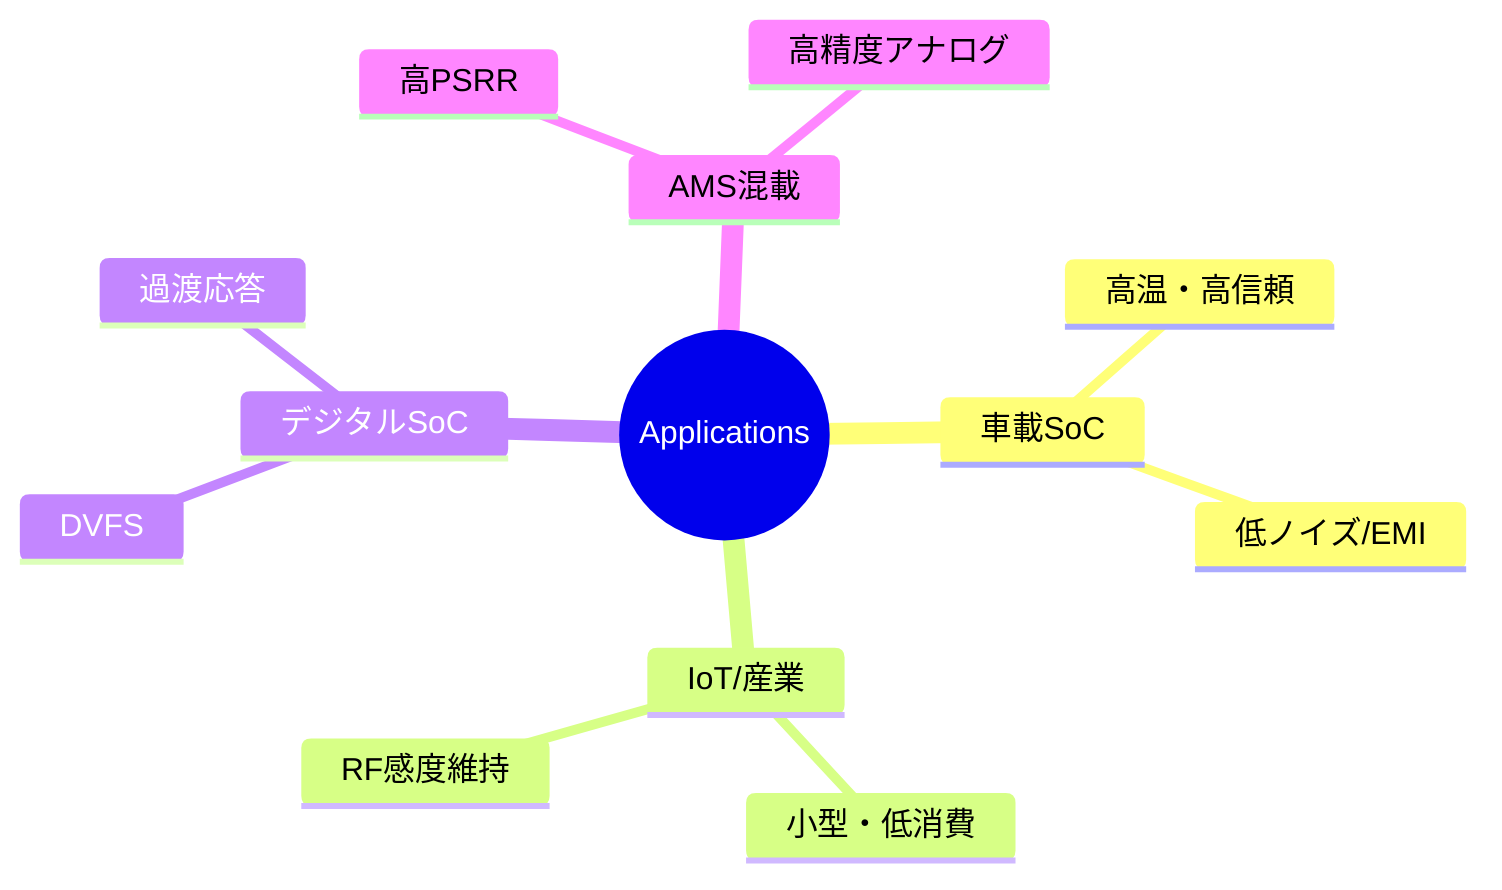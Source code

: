 mindmap
  root((Applications))
    車載SoC
      高温・高信頼
      低ノイズ/EMI
    IoT/産業
      小型・低消費
      RF感度維持
    デジタルSoC
      DVFS
      過渡応答
    AMS混載
      高PSRR
      高精度アナログ